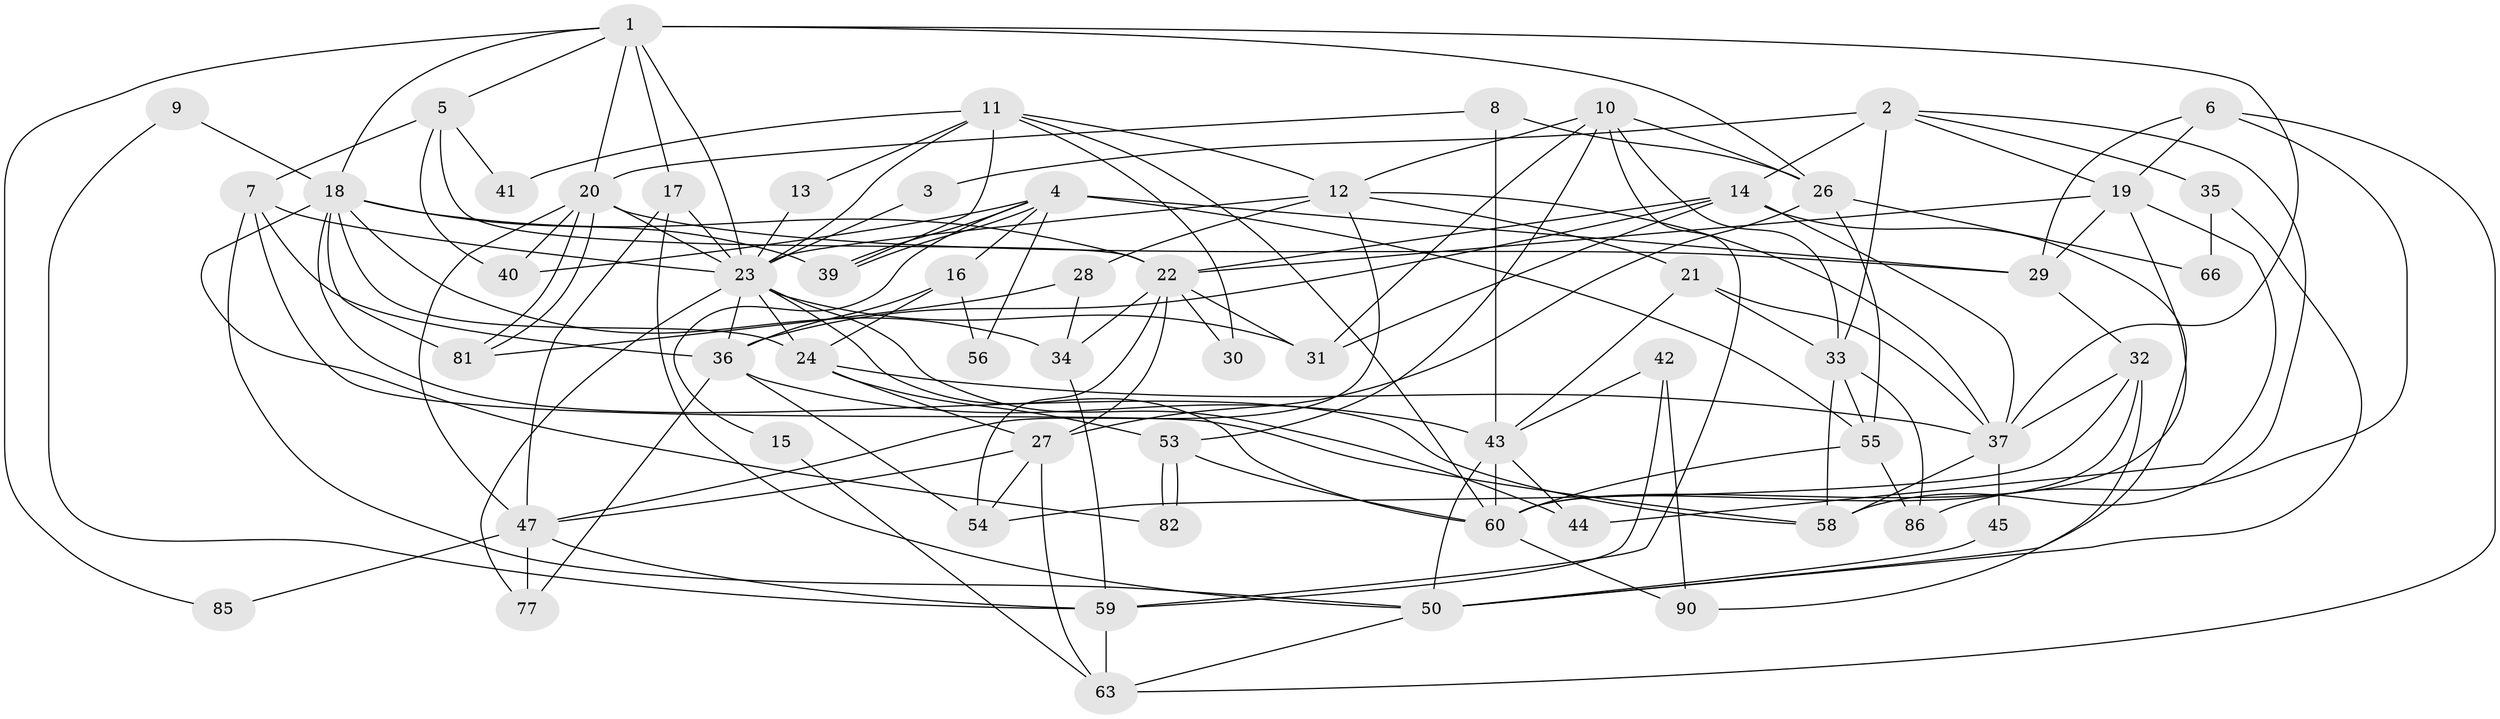 // original degree distribution, {5: 0.2087912087912088, 4: 0.2967032967032967, 2: 0.14285714285714285, 3: 0.23076923076923078, 6: 0.08791208791208792, 7: 0.02197802197802198, 10: 0.01098901098901099}
// Generated by graph-tools (version 1.1) at 2025/41/03/06/25 10:41:59]
// undirected, 60 vertices, 147 edges
graph export_dot {
graph [start="1"]
  node [color=gray90,style=filled];
  1 [super="+78"];
  2 [super="+57"];
  3;
  4 [super="+74"];
  5 [super="+25"];
  6 [super="+87"];
  7 [super="+80"];
  8;
  9;
  10 [super="+84"];
  11 [super="+62"];
  12 [super="+64"];
  13;
  14;
  15;
  16 [super="+71"];
  17 [super="+52"];
  18 [super="+72"];
  19 [super="+46"];
  20 [super="+70"];
  21;
  22 [super="+49"];
  23 [super="+67"];
  24 [super="+68"];
  26 [super="+83"];
  27 [super="+61"];
  28;
  29 [super="+89"];
  30;
  31;
  32;
  33 [super="+75"];
  34 [super="+38"];
  35;
  36 [super="+76"];
  37 [super="+91"];
  39;
  40;
  41;
  42 [super="+48"];
  43 [super="+88"];
  44;
  45;
  47 [super="+65"];
  50 [super="+51"];
  53;
  54;
  55 [super="+73"];
  56;
  58;
  59 [super="+79"];
  60 [super="+69"];
  63;
  66;
  77;
  81;
  82;
  85;
  86;
  90;
  1 -- 85;
  1 -- 20;
  1 -- 37;
  1 -- 5;
  1 -- 23;
  1 -- 18;
  1 -- 26;
  1 -- 17;
  2 -- 14;
  2 -- 3;
  2 -- 33 [weight=2];
  2 -- 35;
  2 -- 19;
  2 -- 58;
  3 -- 23;
  4 -- 39;
  4 -- 39;
  4 -- 16;
  4 -- 40;
  4 -- 55;
  4 -- 56;
  4 -- 29;
  4 -- 15;
  5 -- 7;
  5 -- 41;
  5 -- 40;
  5 -- 22;
  6 -- 86;
  6 -- 19;
  6 -- 63;
  6 -- 29;
  7 -- 36 [weight=2];
  7 -- 58;
  7 -- 50;
  7 -- 23;
  8 -- 26;
  8 -- 20;
  8 -- 43;
  9 -- 59;
  9 -- 18;
  10 -- 53;
  10 -- 26;
  10 -- 33;
  10 -- 12;
  10 -- 31;
  10 -- 59;
  11 -- 60;
  11 -- 13;
  11 -- 30;
  11 -- 41;
  11 -- 23;
  11 -- 39;
  11 -- 12;
  12 -- 21;
  12 -- 28;
  12 -- 23;
  12 -- 37;
  12 -- 47;
  13 -- 23;
  14 -- 50;
  14 -- 31;
  14 -- 36;
  14 -- 37;
  14 -- 22;
  15 -- 63;
  16 -- 56;
  16 -- 24;
  16 -- 36;
  17 -- 47 [weight=2];
  17 -- 23;
  17 -- 50;
  18 -- 58;
  18 -- 24;
  18 -- 39;
  18 -- 81;
  18 -- 22;
  18 -- 34;
  18 -- 82;
  19 -- 22;
  19 -- 44;
  19 -- 29;
  19 -- 60;
  20 -- 81;
  20 -- 81;
  20 -- 29;
  20 -- 40;
  20 -- 47;
  20 -- 23;
  21 -- 33;
  21 -- 37;
  21 -- 43;
  22 -- 30;
  22 -- 31;
  22 -- 54;
  22 -- 34;
  22 -- 27;
  23 -- 60;
  23 -- 36;
  23 -- 44;
  23 -- 77;
  23 -- 31;
  23 -- 24;
  24 -- 53;
  24 -- 37;
  24 -- 27;
  26 -- 66;
  26 -- 55;
  26 -- 27;
  27 -- 54;
  27 -- 63;
  27 -- 47;
  28 -- 81;
  28 -- 34;
  29 -- 32;
  32 -- 60;
  32 -- 54;
  32 -- 90;
  32 -- 37;
  33 -- 58;
  33 -- 55;
  33 -- 86;
  34 -- 59;
  35 -- 66;
  35 -- 50;
  36 -- 43;
  36 -- 54;
  36 -- 77;
  37 -- 45;
  37 -- 58;
  42 -- 59;
  42 -- 43;
  42 -- 90;
  43 -- 44;
  43 -- 50;
  43 -- 60;
  45 -- 50;
  47 -- 59;
  47 -- 85;
  47 -- 77;
  50 -- 63;
  53 -- 82;
  53 -- 82;
  53 -- 60;
  55 -- 60;
  55 -- 86;
  59 -- 63;
  60 -- 90;
}
